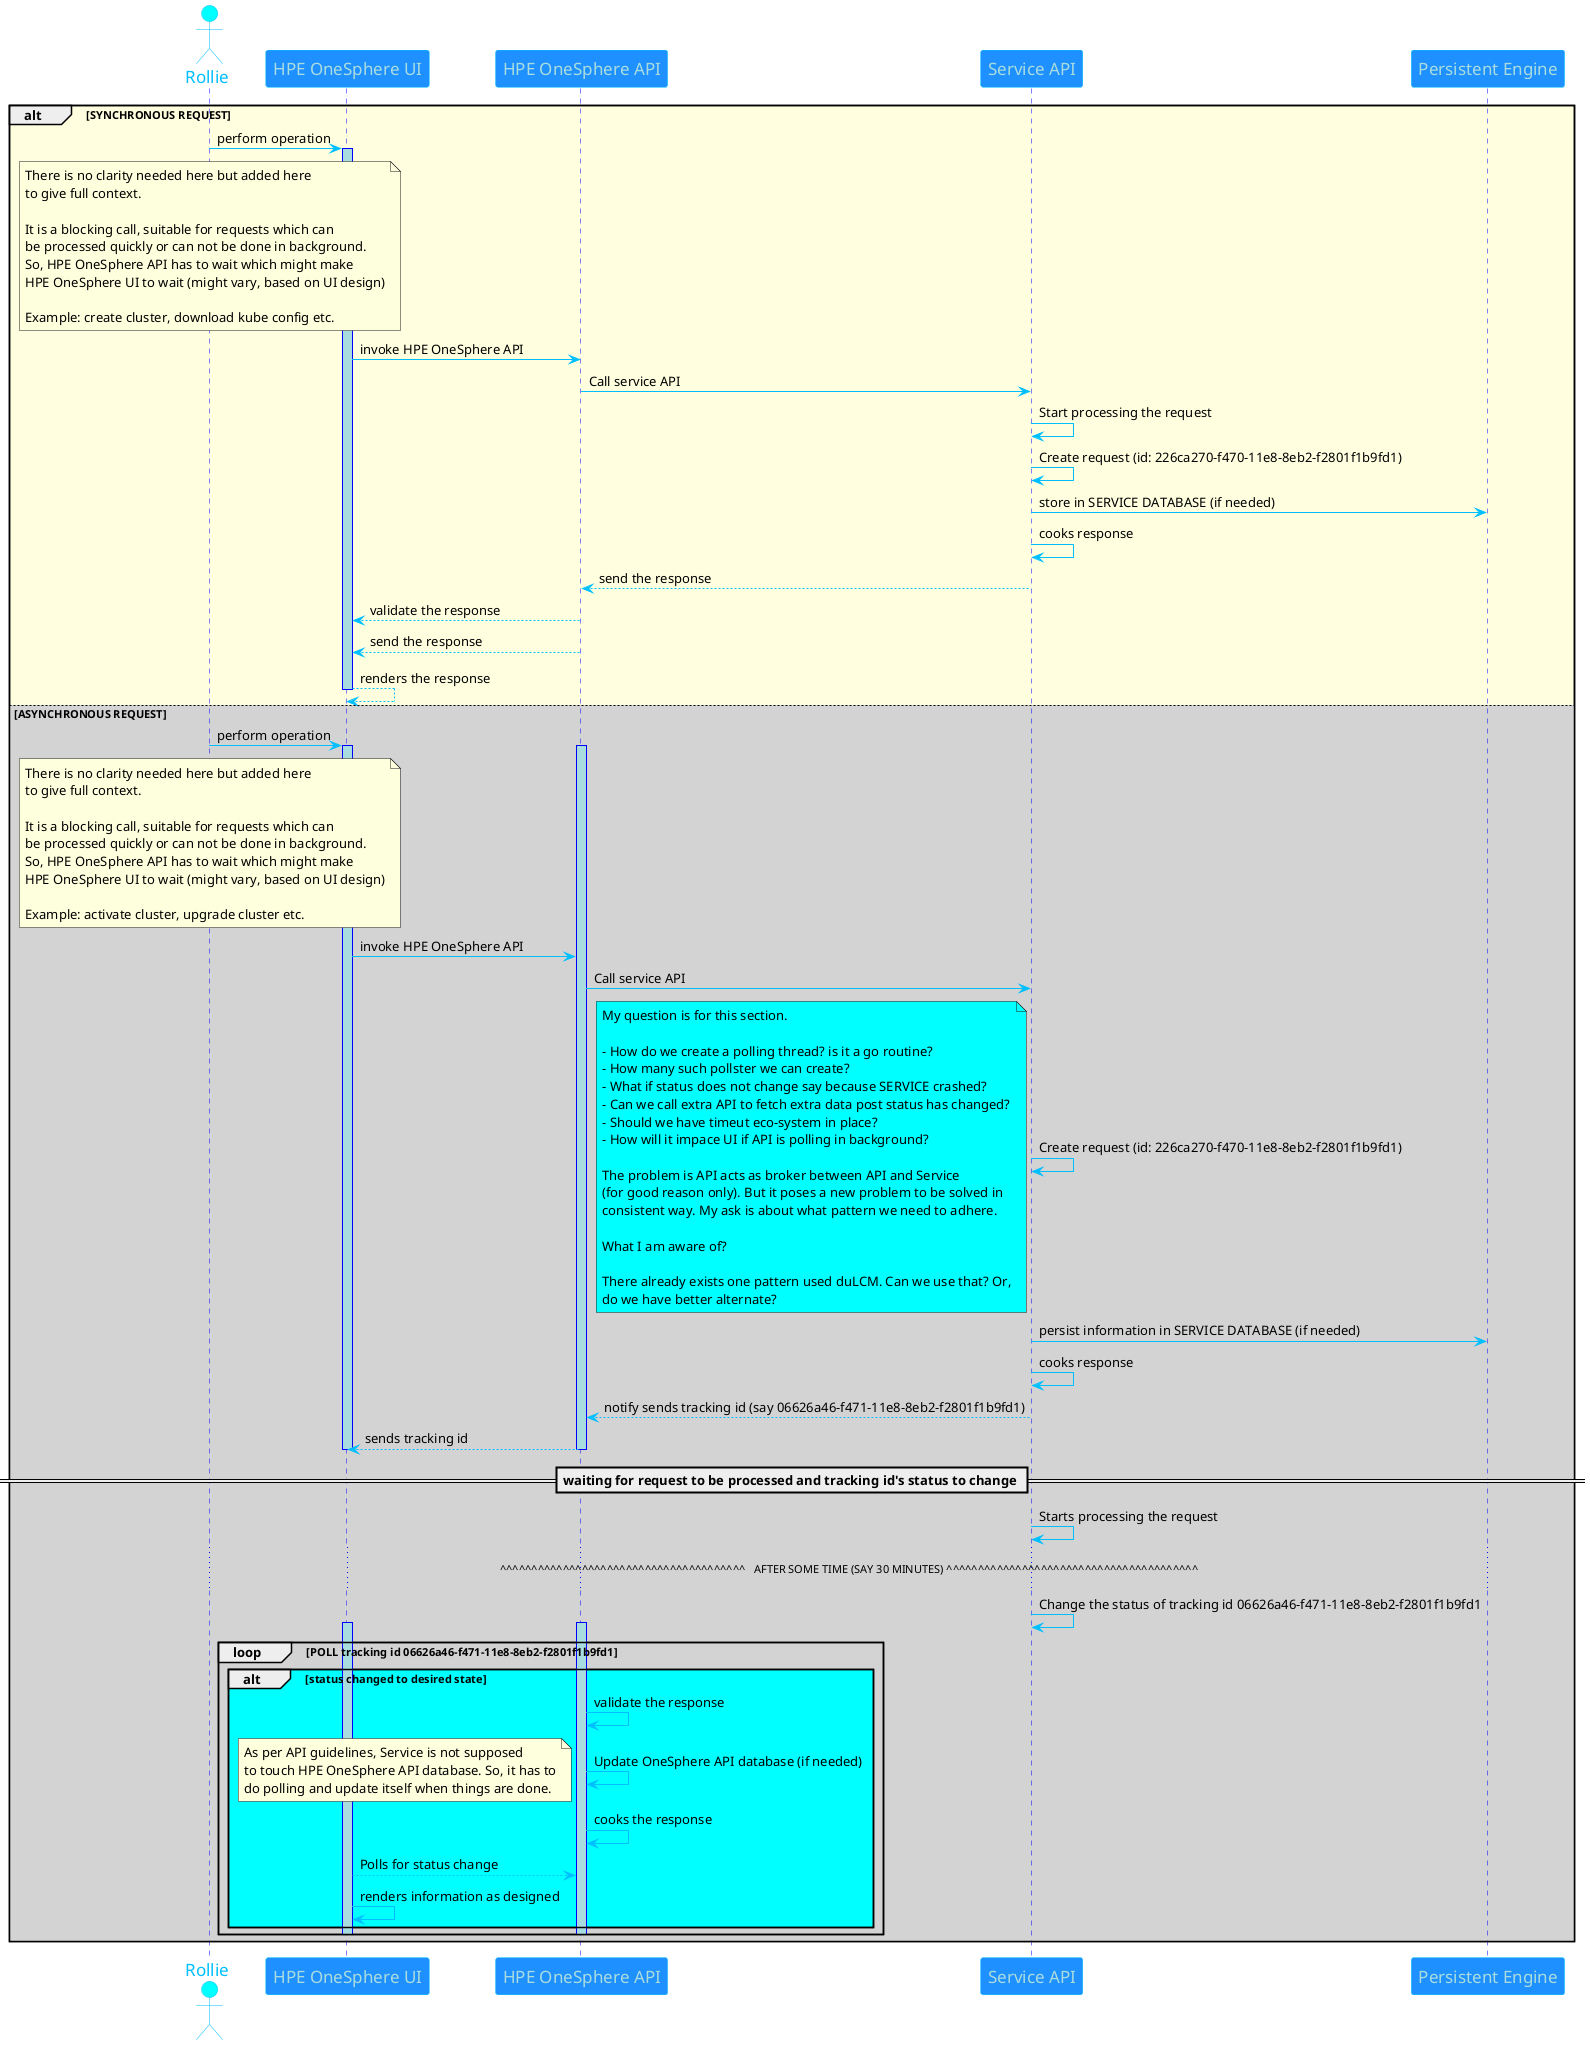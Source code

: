 @startuml

skinparam sequence {
	ArrowColor DeepSkyBlue
	ActorBorderColor DeepSkyBlue
	LifeLineBorderColor blue
	LifeLineBackgroundColor #A9DCDF
	sequenceArrowThickness 2

	ParticipantBorderColor DeepSkyBlue
	ParticipantBackgroundColor DodgerBlue
	ParticipantFontName Impact
	ParticipantFontSize 17
	ParticipantFontColor #A9DCDF

	ActorBackgroundColor aqua
	ActorFontColor DeepSkyBlue
	ActorFontSize 17
	ActorFontName Aapex
}


actor Rollie

participant "HPE OneSphere UI"
participant "HPE OneSphere API"
participant "Service API"
participant "Persistent Engine"



 alt #LightYellow SYNCHRONOUS REQUEST
    Rollie -> "HPE OneSphere UI": perform operation
    activate "HPE OneSphere UI"
        note over Rollie
            There is no clarity needed here but added here
            to give full context.

            It is a blocking call, suitable for requests which can
            be processed quickly or can not be done in background.
            So, HPE OneSphere API has to wait which might make
            HPE OneSphere UI to wait (might vary, based on UI design)

            Example: create cluster, download kube config etc.
        end note
        "HPE OneSphere UI" -> "HPE OneSphere API": invoke HPE OneSphere API
        "HPE OneSphere API" -> "Service API": Call service API
        "Service API" -> "Service API": Start processing the request
        "Service API" -> "Service API": Create request (id: 226ca270-f470-11e8-8eb2-f2801f1b9fd1)
        "Service API" -> "Persistent Engine": store in SERVICE DATABASE (if needed)
        "Service API" -> "Service API": cooks response
        "Service API" --> "HPE OneSphere API": send the response
        "HPE OneSphere API" --> "HPE OneSphere UI": validate the response
        "HPE OneSphere API" --> "HPE OneSphere UI": send the response
        "HPE OneSphere UI" --> "HPE OneSphere UI": renders the response
    deactivate "HPE OneSphere UI"
 else #LightGrey ASYNCHRONOUS REQUEST
     Rollie -> "HPE OneSphere UI": perform operation
     activate "HPE OneSphere UI"
     activate "HPE OneSphere API"
         note over Rollie
            There is no clarity needed here but added here
            to give full context.

            It is a blocking call, suitable for requests which can
            be processed quickly or can not be done in background.
            So, HPE OneSphere API has to wait which might make
            HPE OneSphere UI to wait (might vary, based on UI design)

            Example: activate cluster, upgrade cluster etc.
         end note
         "HPE OneSphere UI" -> "HPE OneSphere API": invoke HPE OneSphere API
         "HPE OneSphere API" -> "Service API": Call service API
         "Service API" -> "Service API": Create request (id: 226ca270-f470-11e8-8eb2-f2801f1b9fd1)
         note left #Cyan
            My question is for this section.

            - How do we create a polling thread? is it a go routine?
            - How many such pollster we can create?
            - What if status does not change say because SERVICE crashed?
            - Can we call extra API to fetch extra data post status has changed?
            - Should we have timeut eco-system in place?
            - How will it impace UI if API is polling in background?

            The problem is API acts as broker between API and Service
            (for good reason only). But it poses a new problem to be solved in
            consistent way. My ask is about what pattern we need to adhere.

            What I am aware of?

            There already exists one pattern used duLCM. Can we use that? Or,
            do we have better alternate?
         end note
         "Service API" -> "Persistent Engine": persist information in SERVICE DATABASE (if needed)
         "Service API" -> "Service API": cooks response
         "Service API" --> "HPE OneSphere API": notify sends tracking id (say 06626a46-f471-11e8-8eb2-f2801f1b9fd1)
         "HPE OneSphere API" --> "HPE OneSphere UI": sends tracking id
         == waiting for request to be processed and tracking id's status to change ==
     deactivate "HPE OneSphere UI"
     deactivate "HPE OneSphere API"
          "Service API" -> "Service API": Starts processing the request
            ... ^^^^^^^^^^^^^^^^^^^^^^^^^^^^^^^^^^^^^^^   AFTER SOME TIME (SAY 30 MINUTES) ^^^^^^^^^^^^^^^^^^^^^^^^^^^^^^^^^^^^^^^^ ...
          "Service API" -> "Service API": Change the status of tracking id 06626a46-f471-11e8-8eb2-f2801f1b9fd1
         activate "HPE OneSphere API"
         activate "HPE OneSphere UI"
         loop POLL tracking id 06626a46-f471-11e8-8eb2-f2801f1b9fd1
            alt #Cyan status changed to desired state
                "HPE OneSphere API" -> "HPE OneSphere API": validate the response
                "HPE OneSphere API" -> "HPE OneSphere API": Update OneSphere API database (if needed)
                note left
                    As per API guidelines, Service is not supposed
                    to touch HPE OneSphere API database. So, it has to
                    do polling and update itself when things are done.
                end note
                "HPE OneSphere API" -> "HPE OneSphere API": cooks the response
                "HPE OneSphere UI" --> "HPE OneSphere API": Polls for status change
                "HPE OneSphere UI" -> "HPE OneSphere UI": renders information as designed
            end
         deactivate "HPE OneSphere API"
         deactivate "HPE OneSphere UI"
         end
     deactivate Rollie
 end
@enduml
